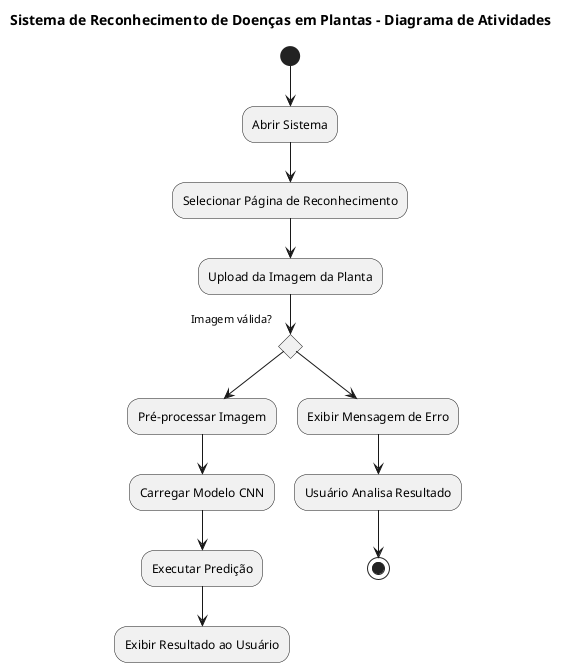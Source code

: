 @startuml
title Sistema de Reconhecimento de Doenças em Plantas - Diagrama de Atividades

(*) --> "Abrir Sistema"
--> "Selecionar Página de Reconhecimento"
--> "Upload da Imagem da Planta"

if "Imagem válida?" then
  --> "Pré-processar Imagem"
  --> "Carregar Modelo CNN"
  --> "Executar Predição"
  --> "Exibir Resultado ao Usuário"
else
  --> "Exibir Mensagem de Erro"
endif

--> "Usuário Analisa Resultado"
--> (*)
@enduml
